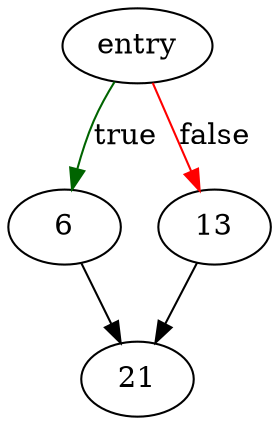 digraph "gethrxtime" {
	// Node definitions.
	0 [label=entry];
	6;
	13;
	21;

	// Edge definitions.
	0 -> 6 [
		color=darkgreen
		label=true
	];
	0 -> 13 [
		color=red
		label=false
	];
	6 -> 21;
	13 -> 21;
}